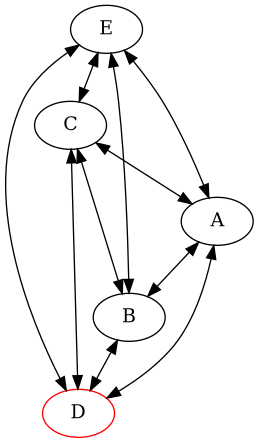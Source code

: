 @startuml 
digraph G {
 concentrate=true 
E -> C;
E -> D;
E -> B;
E -> A;
C -> E;
C -> D;
C -> B;
C -> A;
D [color=red]D -> E;
D -> C;
D -> B;
D -> A;
B -> E;
B -> C;
B -> D;
B -> A;
A -> E;
A -> C;
A -> D;
A -> B;
} 
 @enduml